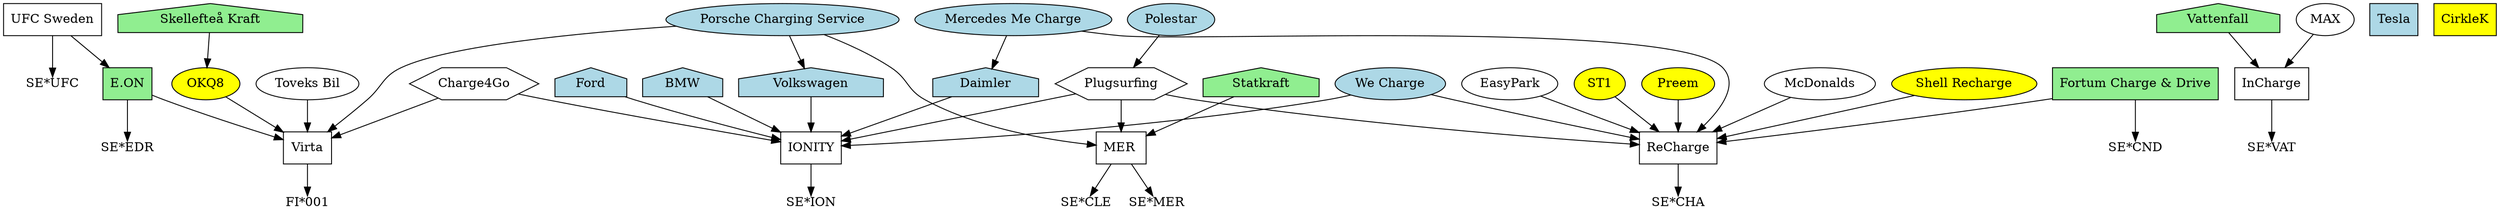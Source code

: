 // render with Graphviz or http://magjac.com/graphviz-visual-editor/
strict digraph {
    ionity [label="IONITY" shape="box"]
    recharge [label="ReCharge" shape="box"]
    incharge [label="InCharge" shape="box"]
    eon [label="E.ON" shape="box" style="filled" fillcolor="lightgreen"]
    mer [label="MER " shape="box"]
    tesla [label="Tesla" shape="box" style="filled" fillcolor="lightblue"]
    fortum [label="Fortum Charge & Drive" shape="box" style="filled" fillcolor="lightgreen"]
    ufc [label="UFC Sweden" shape="box"]
    circlek [label="CirkleK" shape="box" style="filled" fillcolor="yellow"]
    virta [label="Virta" shape="box"]

    se_cha [label="SE*CHA", shape="plain"]
    se_vat [label="SE*VAT", shape="plain"]
    se_edr [label="SE*EDR", shape="plain"]
    se_cnd [label="SE*CND", shape="plain"]
    se_mer [label="SE*MER", shape="plain"]
    se_cle [label="SE*CLE", shape="plain"]
    se_ion [label="SE*ION", shape="plain"]
    se_ufc [label="SE*UFC", shape="plain"]
    fi_001 [label="FI*001", shape="plain"]
    
    recharge->se_cha
    incharge->se_vat
    eon->se_edr
    fortum->se_cnd
    mer->se_mer
    mer->se_cle
    fortum->se_cnd
    ufc->se_ufc
    ionity->se_ion
    virta->fi_001

    charge4go [label="Charge4Go" shape="hexagon"]
    plugsurfing [label="Plugsurfing" shape="hexagon"]

    statkraft [label="Statkraft" shape="house" style="filled" fillcolor="lightgreen"]
    skelleftea [label="Skellefteå Kraft" shape="house" style="filled" fillcolor="lightgreen"]
    vattenfall [label="Vattenfall" shape="house" style="filled" fillcolor="lightgreen"]

    vw [label="Volkswagen" shape="house" style="filled" fillcolor="lightblue"]
    ford [label="Ford" shape="house" style="filled" fillcolor="lightblue"]
    daimler [label="Daimler" shape="house" style="filled" fillcolor="lightblue"]
    bmw [label="BMW" shape="house" style="filled" fillcolor="lightblue"]

    mcd [label="McDonalds"]
    max [label="MAX"]
    okq8 [label="OKQ8" style="filled" fillcolor="yellow"]
    st1 [label="ST1" style="filled" fillcolor="yellow"]
    preem [label="Preem" style="filled" fillcolor="yellow"]
    tovek [label="Toveks Bil"]
    polestar [label="Polestar" style="filled" fillcolor="lightblue"]
    porsche [label="Porsche Charging Service" style="filled" fillcolor="lightblue"]
    elli [label="We Charge" style="filled" fillcolor="lightblue"]
    mercedes [label="Mercedes Me Charge" style="filled" fillcolor="lightblue"]
    newmotion [label="Shell Recharge" style="filled" fillcolor="yellow"]
    easypark [label="EasyPark"]

    ufc->eon
    skelleftea->okq8
    polestar->plugsurfing
    plugsurfing->ionity
    plugsurfing->mer
    plugsurfing->recharge
    charge4go->ionity
    charge4go->virta
    vattenfall->incharge
    statkraft->mer
    eon->virta
    okq8->virta
    tovek->virta
    fortum->recharge
    preem->recharge
    st1->recharge
    mcd->recharge
    easypark->recharge
    vw->ionity
    ford->ionity
    daimler->ionity
    bmw->ionity
    vattenfall->incharge
    max->incharge
    newmotion->recharge

    elli->recharge
    elli->ionity

    mercedes->recharge
    mercedes->daimler
    
    porsche->vw
    porsche->virta
    porsche->mer
}
